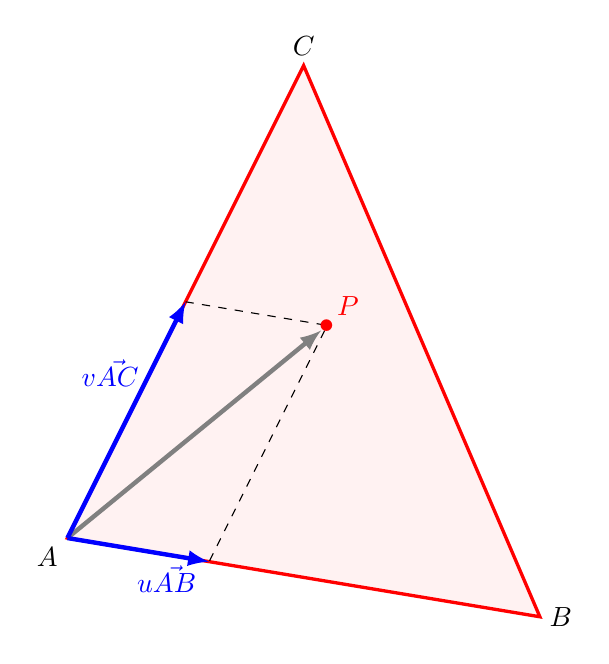 ﻿\begin{tikzpicture}[scale=2]
\coordinate (A) at (0,0);
\coordinate (B) at (3,-0.5);
\coordinate (C) at (1.5,3);
\draw[red, fill=red!5, very thick] (A) -- (B) -- (C) -- cycle;
\node at (A) [below left] {$A$};
\node at (B) [right] {$B$};
\node at (C) [above] {$C$};

\def\u{0.3}
\def\v{0.5}

% coord bary 1-u-v, u, v
% Attention ! pas d'espace dans les coordonnées 
\coordinate (Q) at (barycentric cs:A=0.2,B=0.3,C=0.5);

\coordinate (QC) at ($(A)!\v!(C)$);
\coordinate (QB) at ($(A)!\u!(B)$);
\draw[dashed] (QC) -- (Q) -- (QB);

\draw[->,>=latex,gray,ultra thick,shorten >=1mm] (A) -- (Q);

\node[scale=4,red] at (Q) {.};
\node[above right,red] at (Q) {$P$};

\draw[->,>=latex,blue,ultra thick] (A) -- (QB) node[pos=0.7,below]{$u\vec{AB}$};
\draw[->,>=latex,blue,ultra thick] (A) -- (QC) node[pos=0.7,left]{$v\vec{AC}$};
\end{tikzpicture}